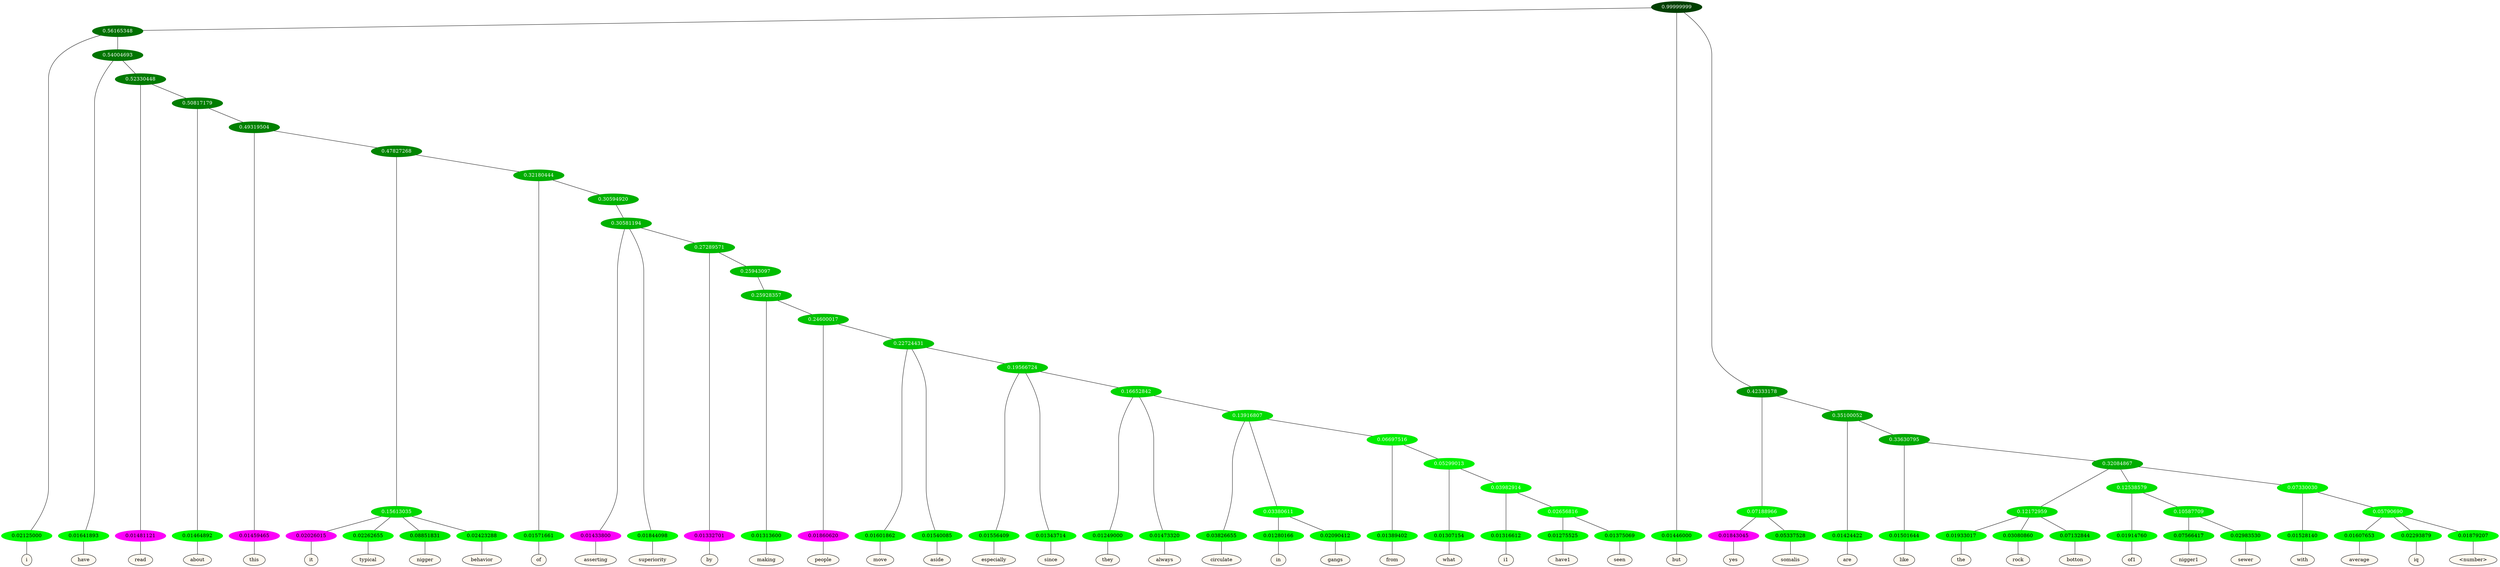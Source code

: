 graph {
	node [format=png height=0.15 nodesep=0.001 ordering=out overlap=prism overlap_scaling=0.01 ranksep=0.001 ratio=0.2 style=filled width=0.15]
	{
		rank=same
		a_w_4 [label=i color=black fillcolor=floralwhite style="filled,solid"]
		a_w_8 [label=have color=black fillcolor=floralwhite style="filled,solid"]
		a_w_14 [label=read color=black fillcolor=floralwhite style="filled,solid"]
		a_w_18 [label=about color=black fillcolor=floralwhite style="filled,solid"]
		a_w_23 [label=this color=black fillcolor=floralwhite style="filled,solid"]
		a_w_39 [label=it color=black fillcolor=floralwhite style="filled,solid"]
		a_w_40 [label=typical color=black fillcolor=floralwhite style="filled,solid"]
		a_w_41 [label=nigger color=black fillcolor=floralwhite style="filled,solid"]
		a_w_42 [label=behavior color=black fillcolor=floralwhite style="filled,solid"]
		a_w_43 [label=of color=black fillcolor=floralwhite style="filled,solid"]
		a_w_46 [label=asserting color=black fillcolor=floralwhite style="filled,solid"]
		a_w_47 [label=superiority color=black fillcolor=floralwhite style="filled,solid"]
		a_w_49 [label=by color=black fillcolor=floralwhite style="filled,solid"]
		a_w_52 [label=making color=black fillcolor=floralwhite style="filled,solid"]
		a_w_54 [label=people color=black fillcolor=floralwhite style="filled,solid"]
		a_w_56 [label=move color=black fillcolor=floralwhite style="filled,solid"]
		a_w_57 [label=aside color=black fillcolor=floralwhite style="filled,solid"]
		a_w_59 [label=especially color=black fillcolor=floralwhite style="filled,solid"]
		a_w_60 [label=since color=black fillcolor=floralwhite style="filled,solid"]
		a_w_62 [label=they color=black fillcolor=floralwhite style="filled,solid"]
		a_w_63 [label=always color=black fillcolor=floralwhite style="filled,solid"]
		a_w_65 [label=circulate color=black fillcolor=floralwhite style="filled,solid"]
		a_w_68 [label=in color=black fillcolor=floralwhite style="filled,solid"]
		a_w_69 [label=gangs color=black fillcolor=floralwhite style="filled,solid"]
		a_w_70 [label=from color=black fillcolor=floralwhite style="filled,solid"]
		a_w_72 [label=what color=black fillcolor=floralwhite style="filled,solid"]
		a_w_74 [label=i1 color=black fillcolor=floralwhite style="filled,solid"]
		a_w_76 [label=have1 color=black fillcolor=floralwhite style="filled,solid"]
		a_w_77 [label=seen color=black fillcolor=floralwhite style="filled,solid"]
		a_w_2 [label=but color=black fillcolor=floralwhite style="filled,solid"]
		a_w_10 [label=yes color=black fillcolor=floralwhite style="filled,solid"]
		a_w_11 [label=somalis color=black fillcolor=floralwhite style="filled,solid"]
		a_w_12 [label=are color=black fillcolor=floralwhite style="filled,solid"]
		a_w_16 [label=like color=black fillcolor=floralwhite style="filled,solid"]
		a_w_25 [label=the color=black fillcolor=floralwhite style="filled,solid"]
		a_w_26 [label=rock color=black fillcolor=floralwhite style="filled,solid"]
		a_w_27 [label=botton color=black fillcolor=floralwhite style="filled,solid"]
		a_w_28 [label=of1 color=black fillcolor=floralwhite style="filled,solid"]
		a_w_34 [label=nigger1 color=black fillcolor=floralwhite style="filled,solid"]
		a_w_35 [label=sewer color=black fillcolor=floralwhite style="filled,solid"]
		a_w_30 [label=with color=black fillcolor=floralwhite style="filled,solid"]
		a_w_36 [label=average color=black fillcolor=floralwhite style="filled,solid"]
		a_w_37 [label=iq color=black fillcolor=floralwhite style="filled,solid"]
		a_w_38 [label="\<number\>" color=black fillcolor=floralwhite style="filled,solid"]
	}
	a_n_4 -- a_w_4
	a_n_8 -- a_w_8
	a_n_14 -- a_w_14
	a_n_18 -- a_w_18
	a_n_23 -- a_w_23
	a_n_39 -- a_w_39
	a_n_40 -- a_w_40
	a_n_41 -- a_w_41
	a_n_42 -- a_w_42
	a_n_43 -- a_w_43
	a_n_46 -- a_w_46
	a_n_47 -- a_w_47
	a_n_49 -- a_w_49
	a_n_52 -- a_w_52
	a_n_54 -- a_w_54
	a_n_56 -- a_w_56
	a_n_57 -- a_w_57
	a_n_59 -- a_w_59
	a_n_60 -- a_w_60
	a_n_62 -- a_w_62
	a_n_63 -- a_w_63
	a_n_65 -- a_w_65
	a_n_68 -- a_w_68
	a_n_69 -- a_w_69
	a_n_70 -- a_w_70
	a_n_72 -- a_w_72
	a_n_74 -- a_w_74
	a_n_76 -- a_w_76
	a_n_77 -- a_w_77
	a_n_2 -- a_w_2
	a_n_10 -- a_w_10
	a_n_11 -- a_w_11
	a_n_12 -- a_w_12
	a_n_16 -- a_w_16
	a_n_25 -- a_w_25
	a_n_26 -- a_w_26
	a_n_27 -- a_w_27
	a_n_28 -- a_w_28
	a_n_34 -- a_w_34
	a_n_35 -- a_w_35
	a_n_30 -- a_w_30
	a_n_36 -- a_w_36
	a_n_37 -- a_w_37
	a_n_38 -- a_w_38
	{
		rank=same
		a_n_4 [label=0.02125000 color="0.334 1.000 0.979" fontcolor=black]
		a_n_8 [label=0.01641893 color="0.334 1.000 0.984" fontcolor=black]
		a_n_14 [label=0.01481121 color="0.835 1.000 0.985" fontcolor=black]
		a_n_18 [label=0.01464892 color="0.334 1.000 0.985" fontcolor=black]
		a_n_23 [label=0.01459465 color="0.835 1.000 0.985" fontcolor=black]
		a_n_39 [label=0.02026015 color="0.835 1.000 0.980" fontcolor=black]
		a_n_40 [label=0.02262655 color="0.334 1.000 0.977" fontcolor=black]
		a_n_41 [label=0.08851831 color="0.334 1.000 0.911" fontcolor=black]
		a_n_42 [label=0.02423288 color="0.334 1.000 0.976" fontcolor=black]
		a_n_43 [label=0.01571661 color="0.334 1.000 0.984" fontcolor=black]
		a_n_46 [label=0.01433800 color="0.835 1.000 0.986" fontcolor=black]
		a_n_47 [label=0.01844098 color="0.334 1.000 0.982" fontcolor=black]
		a_n_49 [label=0.01332701 color="0.835 1.000 0.987" fontcolor=black]
		a_n_52 [label=0.01313600 color="0.334 1.000 0.987" fontcolor=black]
		a_n_54 [label=0.01860620 color="0.835 1.000 0.981" fontcolor=black]
		a_n_56 [label=0.01601862 color="0.334 1.000 0.984" fontcolor=black]
		a_n_57 [label=0.01540085 color="0.334 1.000 0.985" fontcolor=black]
		a_n_59 [label=0.01556409 color="0.334 1.000 0.984" fontcolor=black]
		a_n_60 [label=0.01343714 color="0.334 1.000 0.987" fontcolor=black]
		a_n_62 [label=0.01249000 color="0.334 1.000 0.988" fontcolor=black]
		a_n_63 [label=0.01473320 color="0.334 1.000 0.985" fontcolor=black]
		a_n_65 [label=0.03826655 color="0.334 1.000 0.962" fontcolor=black]
		a_n_68 [label=0.01280166 color="0.334 1.000 0.987" fontcolor=black]
		a_n_69 [label=0.02090412 color="0.334 1.000 0.979" fontcolor=black]
		a_n_70 [label=0.01389402 color="0.334 1.000 0.986" fontcolor=black]
		a_n_72 [label=0.01307154 color="0.334 1.000 0.987" fontcolor=black]
		a_n_74 [label=0.01316612 color="0.334 1.000 0.987" fontcolor=black]
		a_n_76 [label=0.01275525 color="0.334 1.000 0.987" fontcolor=black]
		a_n_77 [label=0.01375069 color="0.334 1.000 0.986" fontcolor=black]
		a_n_2 [label=0.01446000 color="0.334 1.000 0.986" fontcolor=black]
		a_n_10 [label=0.01843045 color="0.835 1.000 0.982" fontcolor=black]
		a_n_11 [label=0.05337528 color="0.334 1.000 0.947" fontcolor=black]
		a_n_12 [label=0.01424422 color="0.334 1.000 0.986" fontcolor=black]
		a_n_16 [label=0.01501644 color="0.334 1.000 0.985" fontcolor=black]
		a_n_25 [label=0.01933017 color="0.334 1.000 0.981" fontcolor=black]
		a_n_26 [label=0.03080860 color="0.334 1.000 0.969" fontcolor=black]
		a_n_27 [label=0.07132844 color="0.334 1.000 0.929" fontcolor=black]
		a_n_28 [label=0.01914760 color="0.334 1.000 0.981" fontcolor=black]
		a_n_34 [label=0.07566417 color="0.334 1.000 0.924" fontcolor=black]
		a_n_35 [label=0.02983530 color="0.334 1.000 0.970" fontcolor=black]
		a_n_30 [label=0.01528140 color="0.334 1.000 0.985" fontcolor=black]
		a_n_36 [label=0.01607653 color="0.334 1.000 0.984" fontcolor=black]
		a_n_37 [label=0.02293879 color="0.334 1.000 0.977" fontcolor=black]
		a_n_38 [label=0.01879207 color="0.334 1.000 0.981" fontcolor=black]
	}
	a_n_0 [label=0.99999999 color="0.334 1.000 0.250" fontcolor=grey99]
	a_n_1 [label=0.56165348 color="0.334 1.000 0.438" fontcolor=grey99]
	a_n_0 -- a_n_1
	a_n_0 -- a_n_2
	a_n_3 [label=0.42333178 color="0.334 1.000 0.577" fontcolor=grey99]
	a_n_0 -- a_n_3
	a_n_1 -- a_n_4
	a_n_5 [label=0.54004693 color="0.334 1.000 0.460" fontcolor=grey99]
	a_n_1 -- a_n_5
	a_n_6 [label=0.07188966 color="0.334 1.000 0.928" fontcolor=grey99]
	a_n_3 -- a_n_6
	a_n_7 [label=0.35100052 color="0.334 1.000 0.649" fontcolor=grey99]
	a_n_3 -- a_n_7
	a_n_5 -- a_n_8
	a_n_9 [label=0.52330448 color="0.334 1.000 0.477" fontcolor=grey99]
	a_n_5 -- a_n_9
	a_n_6 -- a_n_10
	a_n_6 -- a_n_11
	a_n_7 -- a_n_12
	a_n_13 [label=0.33630795 color="0.334 1.000 0.664" fontcolor=grey99]
	a_n_7 -- a_n_13
	a_n_9 -- a_n_14
	a_n_15 [label=0.50817179 color="0.334 1.000 0.492" fontcolor=grey99]
	a_n_9 -- a_n_15
	a_n_13 -- a_n_16
	a_n_17 [label=0.32084867 color="0.334 1.000 0.679" fontcolor=grey99]
	a_n_13 -- a_n_17
	a_n_15 -- a_n_18
	a_n_19 [label=0.49319504 color="0.334 1.000 0.507" fontcolor=grey99]
	a_n_15 -- a_n_19
	a_n_20 [label=0.12172959 color="0.334 1.000 0.878" fontcolor=grey99]
	a_n_17 -- a_n_20
	a_n_21 [label=0.12538579 color="0.334 1.000 0.875" fontcolor=grey99]
	a_n_17 -- a_n_21
	a_n_22 [label=0.07330030 color="0.334 1.000 0.927" fontcolor=grey99]
	a_n_17 -- a_n_22
	a_n_19 -- a_n_23
	a_n_24 [label=0.47827268 color="0.334 1.000 0.522" fontcolor=grey99]
	a_n_19 -- a_n_24
	a_n_20 -- a_n_25
	a_n_20 -- a_n_26
	a_n_20 -- a_n_27
	a_n_21 -- a_n_28
	a_n_29 [label=0.10587709 color="0.334 1.000 0.894" fontcolor=grey99]
	a_n_21 -- a_n_29
	a_n_22 -- a_n_30
	a_n_31 [label=0.05790690 color="0.334 1.000 0.942" fontcolor=grey99]
	a_n_22 -- a_n_31
	a_n_32 [label=0.15613035 color="0.334 1.000 0.844" fontcolor=grey99]
	a_n_24 -- a_n_32
	a_n_33 [label=0.32180444 color="0.334 1.000 0.678" fontcolor=grey99]
	a_n_24 -- a_n_33
	a_n_29 -- a_n_34
	a_n_29 -- a_n_35
	a_n_31 -- a_n_36
	a_n_31 -- a_n_37
	a_n_31 -- a_n_38
	a_n_32 -- a_n_39
	a_n_32 -- a_n_40
	a_n_32 -- a_n_41
	a_n_32 -- a_n_42
	a_n_33 -- a_n_43
	a_n_44 [label=0.30594920 color="0.334 1.000 0.694" fontcolor=grey99]
	a_n_33 -- a_n_44
	a_n_45 [label=0.30581194 color="0.334 1.000 0.694" fontcolor=grey99]
	a_n_44 -- a_n_45
	a_n_45 -- a_n_46
	a_n_45 -- a_n_47
	a_n_48 [label=0.27289571 color="0.334 1.000 0.727" fontcolor=grey99]
	a_n_45 -- a_n_48
	a_n_48 -- a_n_49
	a_n_50 [label=0.25943097 color="0.334 1.000 0.741" fontcolor=grey99]
	a_n_48 -- a_n_50
	a_n_51 [label=0.25928357 color="0.334 1.000 0.741" fontcolor=grey99]
	a_n_50 -- a_n_51
	a_n_51 -- a_n_52
	a_n_53 [label=0.24600017 color="0.334 1.000 0.754" fontcolor=grey99]
	a_n_51 -- a_n_53
	a_n_53 -- a_n_54
	a_n_55 [label=0.22724431 color="0.334 1.000 0.773" fontcolor=grey99]
	a_n_53 -- a_n_55
	a_n_55 -- a_n_56
	a_n_55 -- a_n_57
	a_n_58 [label=0.19566724 color="0.334 1.000 0.804" fontcolor=grey99]
	a_n_55 -- a_n_58
	a_n_58 -- a_n_59
	a_n_58 -- a_n_60
	a_n_61 [label=0.16652842 color="0.334 1.000 0.833" fontcolor=grey99]
	a_n_58 -- a_n_61
	a_n_61 -- a_n_62
	a_n_61 -- a_n_63
	a_n_64 [label=0.13916807 color="0.334 1.000 0.861" fontcolor=grey99]
	a_n_61 -- a_n_64
	a_n_64 -- a_n_65
	a_n_66 [label=0.03380611 color="0.334 1.000 0.966" fontcolor=grey99]
	a_n_64 -- a_n_66
	a_n_67 [label=0.06697516 color="0.334 1.000 0.933" fontcolor=grey99]
	a_n_64 -- a_n_67
	a_n_66 -- a_n_68
	a_n_66 -- a_n_69
	a_n_67 -- a_n_70
	a_n_71 [label=0.05299013 color="0.334 1.000 0.947" fontcolor=grey99]
	a_n_67 -- a_n_71
	a_n_71 -- a_n_72
	a_n_73 [label=0.03982914 color="0.334 1.000 0.960" fontcolor=grey99]
	a_n_71 -- a_n_73
	a_n_73 -- a_n_74
	a_n_75 [label=0.02656816 color="0.334 1.000 0.973" fontcolor=grey99]
	a_n_73 -- a_n_75
	a_n_75 -- a_n_76
	a_n_75 -- a_n_77
}
